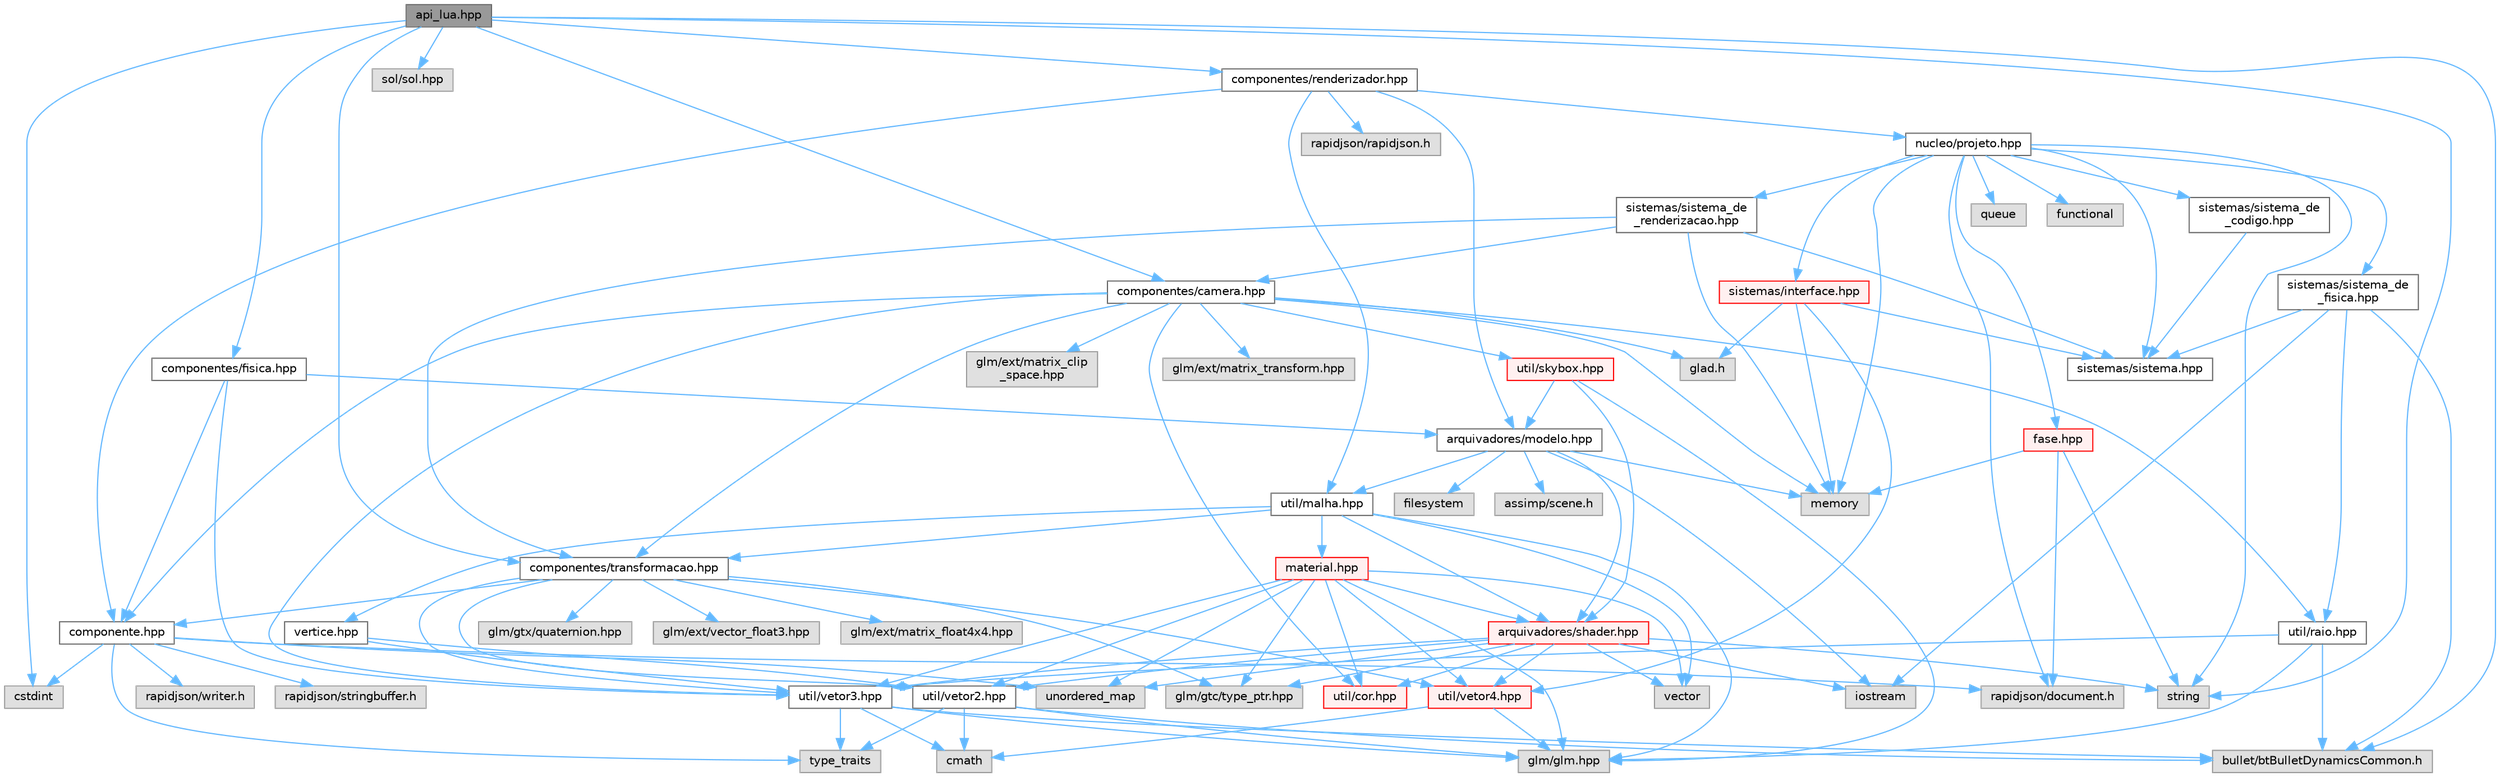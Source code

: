 digraph "api_lua.hpp"
{
 // LATEX_PDF_SIZE
  bgcolor="transparent";
  edge [fontname=Helvetica,fontsize=10,labelfontname=Helvetica,labelfontsize=10];
  node [fontname=Helvetica,fontsize=10,shape=box,height=0.2,width=0.4];
  Node1 [id="Node000001",label="api_lua.hpp",height=0.2,width=0.4,color="gray40", fillcolor="grey60", style="filled", fontcolor="black",tooltip=" "];
  Node1 -> Node2 [id="edge1_Node000001_Node000002",color="steelblue1",style="solid",tooltip=" "];
  Node2 [id="Node000002",label="string",height=0.2,width=0.4,color="grey60", fillcolor="#E0E0E0", style="filled",tooltip=" "];
  Node1 -> Node3 [id="edge2_Node000001_Node000003",color="steelblue1",style="solid",tooltip=" "];
  Node3 [id="Node000003",label="cstdint",height=0.2,width=0.4,color="grey60", fillcolor="#E0E0E0", style="filled",tooltip=" "];
  Node1 -> Node4 [id="edge3_Node000001_Node000004",color="steelblue1",style="solid",tooltip=" "];
  Node4 [id="Node000004",label="bullet/btBulletDynamicsCommon.h",height=0.2,width=0.4,color="grey60", fillcolor="#E0E0E0", style="filled",tooltip=" "];
  Node1 -> Node5 [id="edge4_Node000001_Node000005",color="steelblue1",style="solid",tooltip=" "];
  Node5 [id="Node000005",label="sol/sol.hpp",height=0.2,width=0.4,color="grey60", fillcolor="#E0E0E0", style="filled",tooltip=" "];
  Node1 -> Node6 [id="edge5_Node000001_Node000006",color="steelblue1",style="solid",tooltip=" "];
  Node6 [id="Node000006",label="componentes/fisica.hpp",height=0.2,width=0.4,color="grey40", fillcolor="white", style="filled",URL="$fisica_8hpp.html",tooltip=" "];
  Node6 -> Node7 [id="edge6_Node000006_Node000007",color="steelblue1",style="solid",tooltip=" "];
  Node7 [id="Node000007",label="arquivadores/modelo.hpp",height=0.2,width=0.4,color="grey40", fillcolor="white", style="filled",URL="$modelo_8hpp_source.html",tooltip=" "];
  Node7 -> Node8 [id="edge7_Node000007_Node000008",color="steelblue1",style="solid",tooltip=" "];
  Node8 [id="Node000008",label="memory",height=0.2,width=0.4,color="grey60", fillcolor="#E0E0E0", style="filled",tooltip=" "];
  Node7 -> Node9 [id="edge8_Node000007_Node000009",color="steelblue1",style="solid",tooltip=" "];
  Node9 [id="Node000009",label="assimp/scene.h",height=0.2,width=0.4,color="grey60", fillcolor="#E0E0E0", style="filled",tooltip=" "];
  Node7 -> Node10 [id="edge9_Node000007_Node000010",color="steelblue1",style="solid",tooltip=" "];
  Node10 [id="Node000010",label="filesystem",height=0.2,width=0.4,color="grey60", fillcolor="#E0E0E0", style="filled",tooltip=" "];
  Node7 -> Node11 [id="edge10_Node000007_Node000011",color="steelblue1",style="solid",tooltip=" "];
  Node11 [id="Node000011",label="util/malha.hpp",height=0.2,width=0.4,color="grey40", fillcolor="white", style="filled",URL="$malha_8hpp.html",tooltip=" "];
  Node11 -> Node12 [id="edge11_Node000011_Node000012",color="steelblue1",style="solid",tooltip=" "];
  Node12 [id="Node000012",label="vector",height=0.2,width=0.4,color="grey60", fillcolor="#E0E0E0", style="filled",tooltip=" "];
  Node11 -> Node13 [id="edge12_Node000011_Node000013",color="steelblue1",style="solid",tooltip=" "];
  Node13 [id="Node000013",label="glm/glm.hpp",height=0.2,width=0.4,color="grey60", fillcolor="#E0E0E0", style="filled",tooltip=" "];
  Node11 -> Node14 [id="edge13_Node000011_Node000014",color="steelblue1",style="solid",tooltip=" "];
  Node14 [id="Node000014",label="material.hpp",height=0.2,width=0.4,color="red", fillcolor="#FFF0F0", style="filled",URL="$material_8hpp.html",tooltip=" "];
  Node14 -> Node15 [id="edge14_Node000014_Node000015",color="steelblue1",style="solid",tooltip=" "];
  Node15 [id="Node000015",label="unordered_map",height=0.2,width=0.4,color="grey60", fillcolor="#E0E0E0", style="filled",tooltip=" "];
  Node14 -> Node12 [id="edge15_Node000014_Node000012",color="steelblue1",style="solid",tooltip=" "];
  Node14 -> Node17 [id="edge16_Node000014_Node000017",color="steelblue1",style="solid",tooltip=" "];
  Node17 [id="Node000017",label="arquivadores/shader.hpp",height=0.2,width=0.4,color="red", fillcolor="#FFF0F0", style="filled",URL="$shader_8hpp.html",tooltip="Gerencia os shaders GLSL."];
  Node17 -> Node2 [id="edge17_Node000017_Node000002",color="steelblue1",style="solid",tooltip=" "];
  Node17 -> Node20 [id="edge18_Node000017_Node000020",color="steelblue1",style="solid",tooltip=" "];
  Node20 [id="Node000020",label="iostream",height=0.2,width=0.4,color="grey60", fillcolor="#E0E0E0", style="filled",tooltip=" "];
  Node17 -> Node12 [id="edge19_Node000017_Node000012",color="steelblue1",style="solid",tooltip=" "];
  Node17 -> Node15 [id="edge20_Node000017_Node000015",color="steelblue1",style="solid",tooltip=" "];
  Node17 -> Node22 [id="edge21_Node000017_Node000022",color="steelblue1",style="solid",tooltip=" "];
  Node22 [id="Node000022",label="glm/gtc/type_ptr.hpp",height=0.2,width=0.4,color="grey60", fillcolor="#E0E0E0", style="filled",tooltip=" "];
  Node17 -> Node23 [id="edge22_Node000017_Node000023",color="steelblue1",style="solid",tooltip=" "];
  Node23 [id="Node000023",label="util/vetor4.hpp",height=0.2,width=0.4,color="red", fillcolor="#FFF0F0", style="filled",URL="$vetor4_8hpp.html",tooltip=" "];
  Node23 -> Node24 [id="edge23_Node000023_Node000024",color="steelblue1",style="solid",tooltip=" "];
  Node24 [id="Node000024",label="cmath",height=0.2,width=0.4,color="grey60", fillcolor="#E0E0E0", style="filled",tooltip=" "];
  Node23 -> Node13 [id="edge24_Node000023_Node000013",color="steelblue1",style="solid",tooltip=" "];
  Node17 -> Node26 [id="edge25_Node000017_Node000026",color="steelblue1",style="solid",tooltip=" "];
  Node26 [id="Node000026",label="util/vetor2.hpp",height=0.2,width=0.4,color="grey40", fillcolor="white", style="filled",URL="$vetor2_8hpp.html",tooltip=" "];
  Node26 -> Node24 [id="edge26_Node000026_Node000024",color="steelblue1",style="solid",tooltip=" "];
  Node26 -> Node27 [id="edge27_Node000026_Node000027",color="steelblue1",style="solid",tooltip=" "];
  Node27 [id="Node000027",label="type_traits",height=0.2,width=0.4,color="grey60", fillcolor="#E0E0E0", style="filled",tooltip=" "];
  Node26 -> Node4 [id="edge28_Node000026_Node000004",color="steelblue1",style="solid",tooltip=" "];
  Node26 -> Node13 [id="edge29_Node000026_Node000013",color="steelblue1",style="solid",tooltip=" "];
  Node17 -> Node28 [id="edge30_Node000017_Node000028",color="steelblue1",style="solid",tooltip=" "];
  Node28 [id="Node000028",label="util/vetor3.hpp",height=0.2,width=0.4,color="grey40", fillcolor="white", style="filled",URL="$vetor3_8hpp.html",tooltip=" "];
  Node28 -> Node24 [id="edge31_Node000028_Node000024",color="steelblue1",style="solid",tooltip=" "];
  Node28 -> Node27 [id="edge32_Node000028_Node000027",color="steelblue1",style="solid",tooltip=" "];
  Node28 -> Node4 [id="edge33_Node000028_Node000004",color="steelblue1",style="solid",tooltip=" "];
  Node28 -> Node13 [id="edge34_Node000028_Node000013",color="steelblue1",style="solid",tooltip=" "];
  Node17 -> Node29 [id="edge35_Node000017_Node000029",color="steelblue1",style="solid",tooltip=" "];
  Node29 [id="Node000029",label="util/cor.hpp",height=0.2,width=0.4,color="red", fillcolor="#FFF0F0", style="filled",URL="$cor_8hpp.html",tooltip=" "];
  Node14 -> Node26 [id="edge36_Node000014_Node000026",color="steelblue1",style="solid",tooltip=" "];
  Node14 -> Node28 [id="edge37_Node000014_Node000028",color="steelblue1",style="solid",tooltip=" "];
  Node14 -> Node23 [id="edge38_Node000014_Node000023",color="steelblue1",style="solid",tooltip=" "];
  Node14 -> Node13 [id="edge39_Node000014_Node000013",color="steelblue1",style="solid",tooltip=" "];
  Node14 -> Node22 [id="edge40_Node000014_Node000022",color="steelblue1",style="solid",tooltip=" "];
  Node14 -> Node29 [id="edge41_Node000014_Node000029",color="steelblue1",style="solid",tooltip=" "];
  Node11 -> Node33 [id="edge42_Node000011_Node000033",color="steelblue1",style="solid",tooltip=" "];
  Node33 [id="Node000033",label="vertice.hpp",height=0.2,width=0.4,color="grey40", fillcolor="white", style="filled",URL="$vertice_8hpp.html",tooltip=" "];
  Node33 -> Node26 [id="edge43_Node000033_Node000026",color="steelblue1",style="solid",tooltip=" "];
  Node33 -> Node28 [id="edge44_Node000033_Node000028",color="steelblue1",style="solid",tooltip=" "];
  Node11 -> Node34 [id="edge45_Node000011_Node000034",color="steelblue1",style="solid",tooltip=" "];
  Node34 [id="Node000034",label="componentes/transformacao.hpp",height=0.2,width=0.4,color="grey40", fillcolor="white", style="filled",URL="$transformacao_8hpp.html",tooltip="Calcula a mtriz de modelo para um objeto 3d qualquer."];
  Node34 -> Node35 [id="edge46_Node000034_Node000035",color="steelblue1",style="solid",tooltip=" "];
  Node35 [id="Node000035",label="componente.hpp",height=0.2,width=0.4,color="grey40", fillcolor="white", style="filled",URL="$componente_8hpp.html",tooltip="Estrutura base para componetes."];
  Node35 -> Node15 [id="edge47_Node000035_Node000015",color="steelblue1",style="solid",tooltip=" "];
  Node35 -> Node3 [id="edge48_Node000035_Node000003",color="steelblue1",style="solid",tooltip=" "];
  Node35 -> Node27 [id="edge49_Node000035_Node000027",color="steelblue1",style="solid",tooltip=" "];
  Node35 -> Node36 [id="edge50_Node000035_Node000036",color="steelblue1",style="solid",tooltip=" "];
  Node36 [id="Node000036",label="rapidjson/document.h",height=0.2,width=0.4,color="grey60", fillcolor="#E0E0E0", style="filled",tooltip=" "];
  Node35 -> Node37 [id="edge51_Node000035_Node000037",color="steelblue1",style="solid",tooltip=" "];
  Node37 [id="Node000037",label="rapidjson/writer.h",height=0.2,width=0.4,color="grey60", fillcolor="#E0E0E0", style="filled",tooltip=" "];
  Node35 -> Node38 [id="edge52_Node000035_Node000038",color="steelblue1",style="solid",tooltip=" "];
  Node38 [id="Node000038",label="rapidjson/stringbuffer.h",height=0.2,width=0.4,color="grey60", fillcolor="#E0E0E0", style="filled",tooltip=" "];
  Node34 -> Node26 [id="edge53_Node000034_Node000026",color="steelblue1",style="solid",tooltip=" "];
  Node34 -> Node28 [id="edge54_Node000034_Node000028",color="steelblue1",style="solid",tooltip=" "];
  Node34 -> Node23 [id="edge55_Node000034_Node000023",color="steelblue1",style="solid",tooltip=" "];
  Node34 -> Node39 [id="edge56_Node000034_Node000039",color="steelblue1",style="solid",tooltip=" "];
  Node39 [id="Node000039",label="glm/ext/vector_float3.hpp",height=0.2,width=0.4,color="grey60", fillcolor="#E0E0E0", style="filled",tooltip=" "];
  Node34 -> Node40 [id="edge57_Node000034_Node000040",color="steelblue1",style="solid",tooltip=" "];
  Node40 [id="Node000040",label="glm/ext/matrix_float4x4.hpp",height=0.2,width=0.4,color="grey60", fillcolor="#E0E0E0", style="filled",tooltip=" "];
  Node34 -> Node22 [id="edge58_Node000034_Node000022",color="steelblue1",style="solid",tooltip=" "];
  Node34 -> Node41 [id="edge59_Node000034_Node000041",color="steelblue1",style="solid",tooltip=" "];
  Node41 [id="Node000041",label="glm/gtx/quaternion.hpp",height=0.2,width=0.4,color="grey60", fillcolor="#E0E0E0", style="filled",tooltip=" "];
  Node11 -> Node17 [id="edge60_Node000011_Node000017",color="steelblue1",style="solid",tooltip=" "];
  Node7 -> Node20 [id="edge61_Node000007_Node000020",color="steelblue1",style="solid",tooltip=" "];
  Node7 -> Node17 [id="edge62_Node000007_Node000017",color="steelblue1",style="solid",tooltip=" "];
  Node6 -> Node35 [id="edge63_Node000006_Node000035",color="steelblue1",style="solid",tooltip=" "];
  Node6 -> Node28 [id="edge64_Node000006_Node000028",color="steelblue1",style="solid",tooltip=" "];
  Node1 -> Node42 [id="edge65_Node000001_Node000042",color="steelblue1",style="solid",tooltip=" "];
  Node42 [id="Node000042",label="componentes/renderizador.hpp",height=0.2,width=0.4,color="grey40", fillcolor="white", style="filled",URL="$renderizador_8hpp.html",tooltip=" "];
  Node42 -> Node43 [id="edge66_Node000042_Node000043",color="steelblue1",style="solid",tooltip=" "];
  Node43 [id="Node000043",label="rapidjson/rapidjson.h",height=0.2,width=0.4,color="grey60", fillcolor="#E0E0E0", style="filled",tooltip=" "];
  Node42 -> Node44 [id="edge67_Node000042_Node000044",color="steelblue1",style="solid",tooltip=" "];
  Node44 [id="Node000044",label="nucleo/projeto.hpp",height=0.2,width=0.4,color="grey40", fillcolor="white", style="filled",URL="$projeto_8hpp.html",tooltip="Classe projeto."];
  Node44 -> Node2 [id="edge68_Node000044_Node000002",color="steelblue1",style="solid",tooltip=" "];
  Node44 -> Node45 [id="edge69_Node000044_Node000045",color="steelblue1",style="solid",tooltip=" "];
  Node45 [id="Node000045",label="queue",height=0.2,width=0.4,color="grey60", fillcolor="#E0E0E0", style="filled",tooltip=" "];
  Node44 -> Node46 [id="edge70_Node000044_Node000046",color="steelblue1",style="solid",tooltip=" "];
  Node46 [id="Node000046",label="functional",height=0.2,width=0.4,color="grey60", fillcolor="#E0E0E0", style="filled",tooltip=" "];
  Node44 -> Node36 [id="edge71_Node000044_Node000036",color="steelblue1",style="solid",tooltip=" "];
  Node44 -> Node8 [id="edge72_Node000044_Node000008",color="steelblue1",style="solid",tooltip=" "];
  Node44 -> Node47 [id="edge73_Node000044_Node000047",color="steelblue1",style="solid",tooltip=" "];
  Node47 [id="Node000047",label="fase.hpp",height=0.2,width=0.4,color="red", fillcolor="#FFF0F0", style="filled",URL="$fase_8hpp_source.html",tooltip=" "];
  Node47 -> Node2 [id="edge74_Node000047_Node000002",color="steelblue1",style="solid",tooltip=" "];
  Node47 -> Node8 [id="edge75_Node000047_Node000008",color="steelblue1",style="solid",tooltip=" "];
  Node47 -> Node36 [id="edge76_Node000047_Node000036",color="steelblue1",style="solid",tooltip=" "];
  Node44 -> Node52 [id="edge77_Node000044_Node000052",color="steelblue1",style="solid",tooltip=" "];
  Node52 [id="Node000052",label="sistemas/sistema.hpp",height=0.2,width=0.4,color="grey40", fillcolor="white", style="filled",URL="$sistemas_2sistema_8hpp.html",tooltip=" "];
  Node44 -> Node53 [id="edge78_Node000044_Node000053",color="steelblue1",style="solid",tooltip=" "];
  Node53 [id="Node000053",label="sistemas/sistema_de\l_fisica.hpp",height=0.2,width=0.4,color="grey40", fillcolor="white", style="filled",URL="$sistema__de__fisica_8hpp.html",tooltip=" "];
  Node53 -> Node52 [id="edge79_Node000053_Node000052",color="steelblue1",style="solid",tooltip=" "];
  Node53 -> Node20 [id="edge80_Node000053_Node000020",color="steelblue1",style="solid",tooltip=" "];
  Node53 -> Node54 [id="edge81_Node000053_Node000054",color="steelblue1",style="solid",tooltip=" "];
  Node54 [id="Node000054",label="util/raio.hpp",height=0.2,width=0.4,color="grey40", fillcolor="white", style="filled",URL="$raio_8hpp.html",tooltip=" "];
  Node54 -> Node13 [id="edge82_Node000054_Node000013",color="steelblue1",style="solid",tooltip=" "];
  Node54 -> Node28 [id="edge83_Node000054_Node000028",color="steelblue1",style="solid",tooltip=" "];
  Node54 -> Node4 [id="edge84_Node000054_Node000004",color="steelblue1",style="solid",tooltip=" "];
  Node53 -> Node4 [id="edge85_Node000053_Node000004",color="steelblue1",style="solid",tooltip=" "];
  Node44 -> Node55 [id="edge86_Node000044_Node000055",color="steelblue1",style="solid",tooltip=" "];
  Node55 [id="Node000055",label="sistemas/sistema_de\l_renderizacao.hpp",height=0.2,width=0.4,color="grey40", fillcolor="white", style="filled",URL="$sistema__de__renderizacao_8hpp.html",tooltip=" "];
  Node55 -> Node52 [id="edge87_Node000055_Node000052",color="steelblue1",style="solid",tooltip=" "];
  Node55 -> Node56 [id="edge88_Node000055_Node000056",color="steelblue1",style="solid",tooltip=" "];
  Node56 [id="Node000056",label="componentes/camera.hpp",height=0.2,width=0.4,color="grey40", fillcolor="white", style="filled",URL="$camera_8hpp_source.html",tooltip=" "];
  Node56 -> Node57 [id="edge89_Node000056_Node000057",color="steelblue1",style="solid",tooltip=" "];
  Node57 [id="Node000057",label="glm/ext/matrix_clip\l_space.hpp",height=0.2,width=0.4,color="grey60", fillcolor="#E0E0E0", style="filled",tooltip=" "];
  Node56 -> Node58 [id="edge90_Node000056_Node000058",color="steelblue1",style="solid",tooltip=" "];
  Node58 [id="Node000058",label="glm/ext/matrix_transform.hpp",height=0.2,width=0.4,color="grey60", fillcolor="#E0E0E0", style="filled",tooltip=" "];
  Node56 -> Node8 [id="edge91_Node000056_Node000008",color="steelblue1",style="solid",tooltip=" "];
  Node56 -> Node32 [id="edge92_Node000056_Node000032",color="steelblue1",style="solid",tooltip=" "];
  Node32 [id="Node000032",label="glad.h",height=0.2,width=0.4,color="grey60", fillcolor="#E0E0E0", style="filled",tooltip=" "];
  Node56 -> Node35 [id="edge93_Node000056_Node000035",color="steelblue1",style="solid",tooltip=" "];
  Node56 -> Node34 [id="edge94_Node000056_Node000034",color="steelblue1",style="solid",tooltip=" "];
  Node56 -> Node59 [id="edge95_Node000056_Node000059",color="steelblue1",style="solid",tooltip=" "];
  Node59 [id="Node000059",label="util/skybox.hpp",height=0.2,width=0.4,color="red", fillcolor="#FFF0F0", style="filled",URL="$skybox_8hpp.html",tooltip=" "];
  Node59 -> Node17 [id="edge96_Node000059_Node000017",color="steelblue1",style="solid",tooltip=" "];
  Node59 -> Node7 [id="edge97_Node000059_Node000007",color="steelblue1",style="solid",tooltip=" "];
  Node59 -> Node13 [id="edge98_Node000059_Node000013",color="steelblue1",style="solid",tooltip=" "];
  Node56 -> Node28 [id="edge99_Node000056_Node000028",color="steelblue1",style="solid",tooltip=" "];
  Node56 -> Node29 [id="edge100_Node000056_Node000029",color="steelblue1",style="solid",tooltip=" "];
  Node56 -> Node54 [id="edge101_Node000056_Node000054",color="steelblue1",style="solid",tooltip=" "];
  Node55 -> Node34 [id="edge102_Node000055_Node000034",color="steelblue1",style="solid",tooltip=" "];
  Node55 -> Node8 [id="edge103_Node000055_Node000008",color="steelblue1",style="solid",tooltip=" "];
  Node44 -> Node63 [id="edge104_Node000044_Node000063",color="steelblue1",style="solid",tooltip=" "];
  Node63 [id="Node000063",label="sistemas/sistema_de\l_codigo.hpp",height=0.2,width=0.4,color="grey40", fillcolor="white", style="filled",URL="$sistema__de__codigo_8hpp.html",tooltip=" "];
  Node63 -> Node52 [id="edge105_Node000063_Node000052",color="steelblue1",style="solid",tooltip=" "];
  Node44 -> Node64 [id="edge106_Node000044_Node000064",color="steelblue1",style="solid",tooltip=" "];
  Node64 [id="Node000064",label="sistemas/interface.hpp",height=0.2,width=0.4,color="red", fillcolor="#FFF0F0", style="filled",URL="$interface_8hpp_source.html",tooltip=" "];
  Node64 -> Node32 [id="edge107_Node000064_Node000032",color="steelblue1",style="solid",tooltip=" "];
  Node64 -> Node8 [id="edge108_Node000064_Node000008",color="steelblue1",style="solid",tooltip=" "];
  Node64 -> Node52 [id="edge109_Node000064_Node000052",color="steelblue1",style="solid",tooltip=" "];
  Node64 -> Node23 [id="edge110_Node000064_Node000023",color="steelblue1",style="solid",tooltip=" "];
  Node42 -> Node11 [id="edge111_Node000042_Node000011",color="steelblue1",style="solid",tooltip=" "];
  Node42 -> Node7 [id="edge112_Node000042_Node000007",color="steelblue1",style="solid",tooltip=" "];
  Node42 -> Node35 [id="edge113_Node000042_Node000035",color="steelblue1",style="solid",tooltip=" "];
  Node1 -> Node34 [id="edge114_Node000001_Node000034",color="steelblue1",style="solid",tooltip=" "];
  Node1 -> Node56 [id="edge115_Node000001_Node000056",color="steelblue1",style="solid",tooltip=" "];
}
